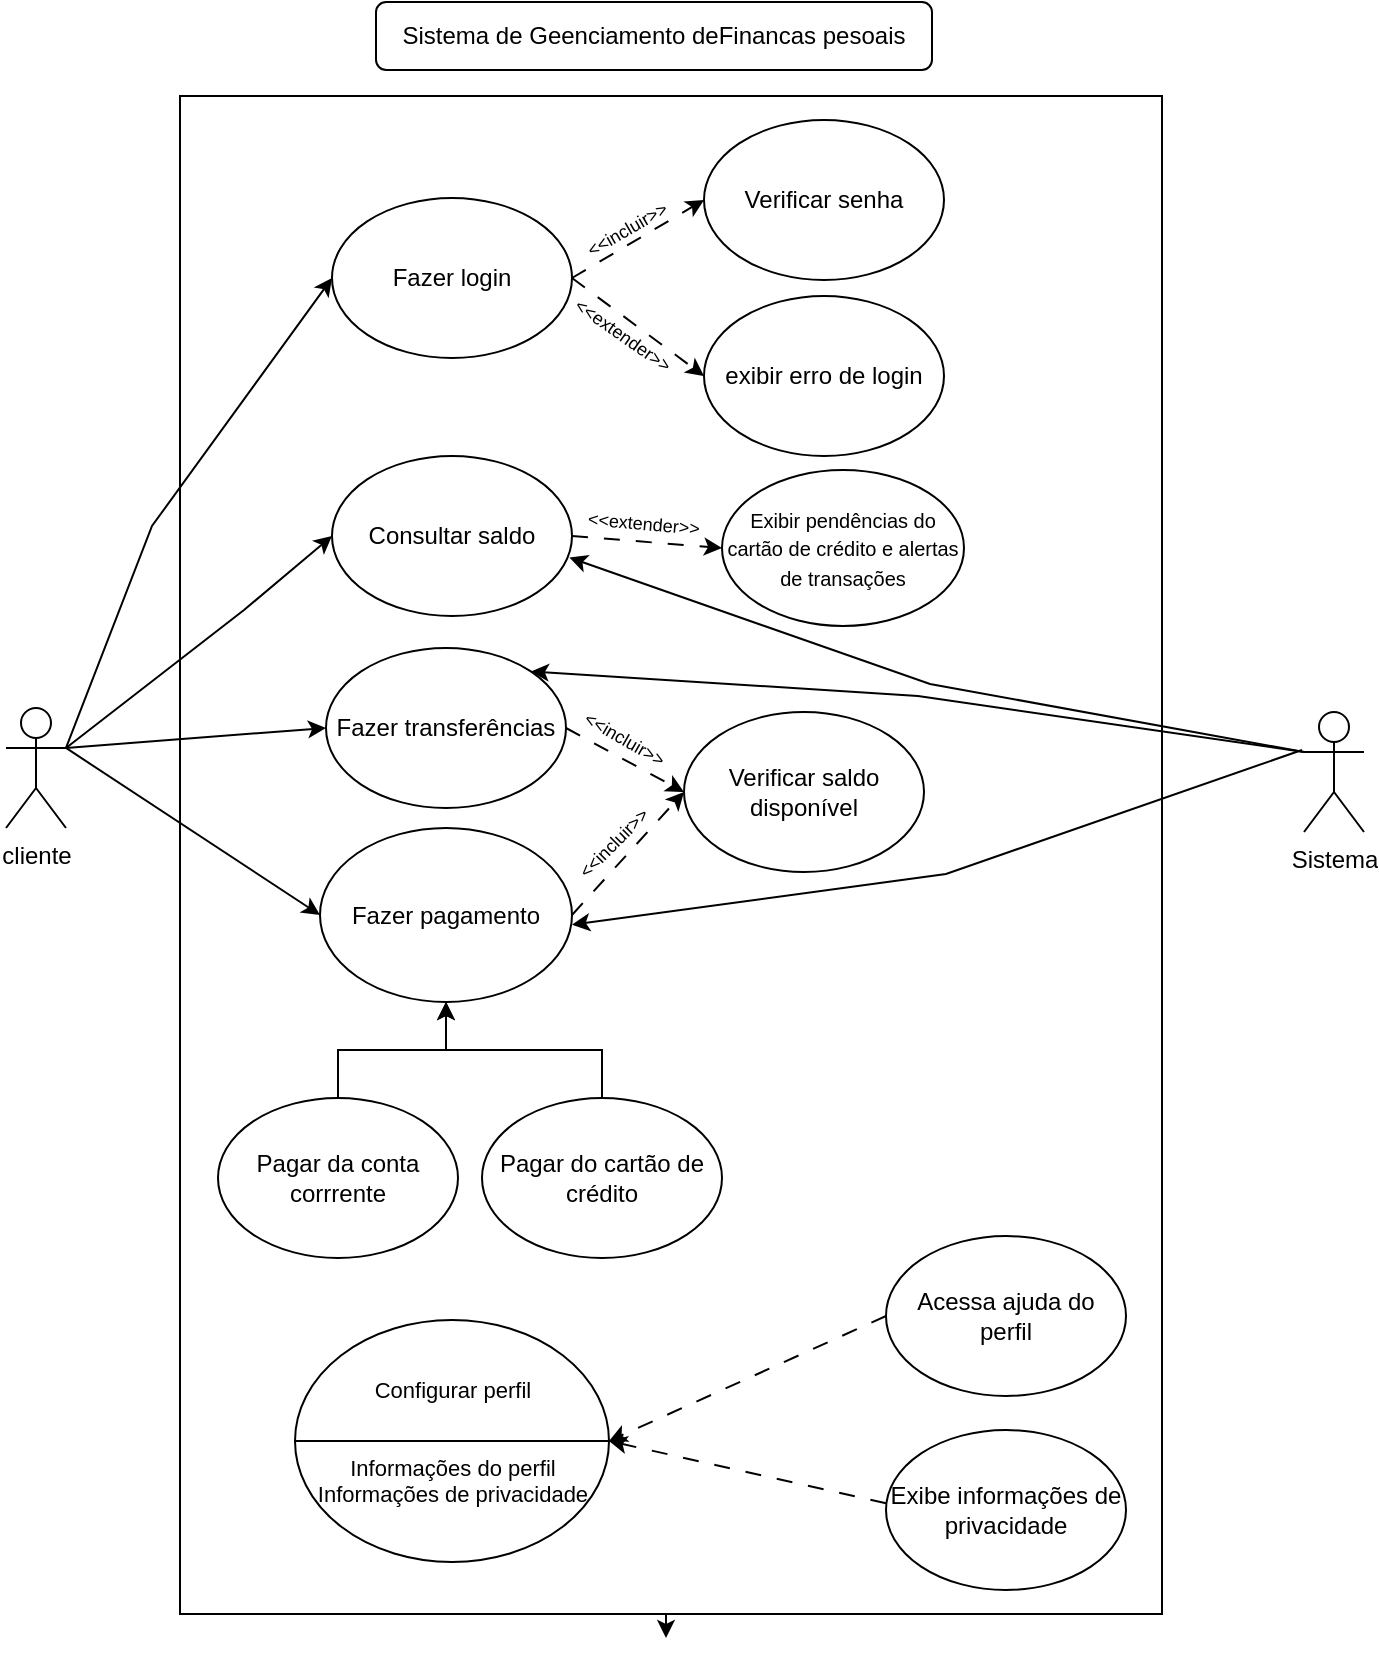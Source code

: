 <mxfile version="22.0.2" type="github">
  <diagram name="Page-1" id="4mHVYZyLnhP37JVIOnOW">
    <mxGraphModel dx="2629" dy="1048" grid="0" gridSize="10" guides="1" tooltips="1" connect="1" arrows="1" fold="1" page="0" pageScale="1" pageWidth="850" pageHeight="1100" math="0" shadow="0">
      <root>
        <mxCell id="0" />
        <mxCell id="1" parent="0" />
        <mxCell id="uMvzzYSh7ymHvS__3Q5s-1" value="&lt;div&gt;cliente&lt;/div&gt;&lt;div&gt;&lt;br&gt;&lt;/div&gt;" style="shape=umlActor;verticalLabelPosition=bottom;verticalAlign=top;html=1;outlineConnect=0;" vertex="1" parent="1">
          <mxGeometry x="-1132" y="212" width="30" height="60" as="geometry" />
        </mxCell>
        <mxCell id="uMvzzYSh7ymHvS__3Q5s-52" style="edgeStyle=orthogonalEdgeStyle;rounded=0;orthogonalLoop=1;jettySize=auto;html=1;exitX=0.5;exitY=1;exitDx=0;exitDy=0;" edge="1" parent="1" source="uMvzzYSh7ymHvS__3Q5s-3">
          <mxGeometry relative="1" as="geometry">
            <mxPoint x="-802" y="677" as="targetPoint" />
          </mxGeometry>
        </mxCell>
        <mxCell id="uMvzzYSh7ymHvS__3Q5s-3" value="" style="rounded=0;whiteSpace=wrap;html=1;" vertex="1" parent="1">
          <mxGeometry x="-1045" y="-94" width="491" height="759" as="geometry" />
        </mxCell>
        <mxCell id="uMvzzYSh7ymHvS__3Q5s-6" value="Fazer login" style="ellipse;whiteSpace=wrap;html=1;" vertex="1" parent="1">
          <mxGeometry x="-969" y="-43" width="120" height="80" as="geometry" />
        </mxCell>
        <mxCell id="uMvzzYSh7ymHvS__3Q5s-7" value="Verificar senha" style="ellipse;whiteSpace=wrap;html=1;" vertex="1" parent="1">
          <mxGeometry x="-783" y="-82" width="120" height="80" as="geometry" />
        </mxCell>
        <mxCell id="uMvzzYSh7ymHvS__3Q5s-8" value="exibir erro de login" style="ellipse;whiteSpace=wrap;html=1;" vertex="1" parent="1">
          <mxGeometry x="-783" y="6" width="120" height="80" as="geometry" />
        </mxCell>
        <mxCell id="uMvzzYSh7ymHvS__3Q5s-9" value="Fazer transferências" style="ellipse;whiteSpace=wrap;html=1;" vertex="1" parent="1">
          <mxGeometry x="-972" y="182" width="120" height="80" as="geometry" />
        </mxCell>
        <mxCell id="uMvzzYSh7ymHvS__3Q5s-10" value="Verificar saldo disponível" style="ellipse;whiteSpace=wrap;html=1;" vertex="1" parent="1">
          <mxGeometry x="-793" y="214" width="120" height="80" as="geometry" />
        </mxCell>
        <mxCell id="uMvzzYSh7ymHvS__3Q5s-11" value="&lt;div style=&quot;font-size: 11px;&quot;&gt;&lt;font style=&quot;font-size: 11px;&quot;&gt;Configurar perfil&lt;/font&gt;&lt;/div&gt;&lt;div style=&quot;font-size: 11px;&quot;&gt;&lt;font style=&quot;font-size: 11px;&quot;&gt;&lt;br&gt;&lt;/font&gt;&lt;/div&gt;&lt;div style=&quot;font-size: 11px;&quot;&gt;&lt;font style=&quot;font-size: 11px;&quot;&gt;&lt;br&gt;&lt;/font&gt;&lt;/div&gt;&lt;div style=&quot;font-size: 11px;&quot;&gt;&lt;font style=&quot;font-size: 11px;&quot;&gt;Informações do perfil&lt;/font&gt;&lt;/div&gt;&lt;div style=&quot;font-size: 11px;&quot;&gt;&lt;font style=&quot;font-size: 11px;&quot;&gt;Informações de privacidade&lt;font style=&quot;font-size: 11px;&quot;&gt;&lt;br&gt;&lt;/font&gt;&lt;/font&gt;&lt;/div&gt;" style="ellipse;whiteSpace=wrap;html=1;" vertex="1" parent="1">
          <mxGeometry x="-987.5" y="518" width="157" height="121" as="geometry" />
        </mxCell>
        <mxCell id="uMvzzYSh7ymHvS__3Q5s-42" value="" style="edgeStyle=orthogonalEdgeStyle;rounded=0;orthogonalLoop=1;jettySize=auto;html=1;" edge="1" parent="1" source="uMvzzYSh7ymHvS__3Q5s-12" target="uMvzzYSh7ymHvS__3Q5s-13">
          <mxGeometry relative="1" as="geometry" />
        </mxCell>
        <mxCell id="uMvzzYSh7ymHvS__3Q5s-12" value="Pagar da conta corrrente" style="ellipse;whiteSpace=wrap;html=1;" vertex="1" parent="1">
          <mxGeometry x="-1026" y="407" width="120" height="80" as="geometry" />
        </mxCell>
        <mxCell id="uMvzzYSh7ymHvS__3Q5s-13" value="Fazer pagamento" style="ellipse;whiteSpace=wrap;html=1;" vertex="1" parent="1">
          <mxGeometry x="-975" y="272" width="126" height="87" as="geometry" />
        </mxCell>
        <mxCell id="uMvzzYSh7ymHvS__3Q5s-14" value="Consultar saldo" style="ellipse;whiteSpace=wrap;html=1;" vertex="1" parent="1">
          <mxGeometry x="-969" y="86" width="120" height="80" as="geometry" />
        </mxCell>
        <mxCell id="uMvzzYSh7ymHvS__3Q5s-20" value="" style="endArrow=classic;html=1;rounded=0;exitX=1;exitY=0.5;exitDx=0;exitDy=0;entryX=0;entryY=0.5;entryDx=0;entryDy=0;dashed=1;dashPattern=8 8;" edge="1" parent="1" source="uMvzzYSh7ymHvS__3Q5s-6" target="uMvzzYSh7ymHvS__3Q5s-7">
          <mxGeometry width="50" height="50" relative="1" as="geometry">
            <mxPoint x="-838" y="-2" as="sourcePoint" />
            <mxPoint x="-788" y="-52" as="targetPoint" />
          </mxGeometry>
        </mxCell>
        <mxCell id="uMvzzYSh7ymHvS__3Q5s-21" value="" style="endArrow=classic;html=1;rounded=0;exitX=1;exitY=0.5;exitDx=0;exitDy=0;entryX=0;entryY=0.5;entryDx=0;entryDy=0;dashed=1;dashPattern=8 8;" edge="1" parent="1" source="uMvzzYSh7ymHvS__3Q5s-6" target="uMvzzYSh7ymHvS__3Q5s-8">
          <mxGeometry width="50" height="50" relative="1" as="geometry">
            <mxPoint x="-841" y="23" as="sourcePoint" />
            <mxPoint x="-775" y="-16" as="targetPoint" />
          </mxGeometry>
        </mxCell>
        <mxCell id="uMvzzYSh7ymHvS__3Q5s-22" value="&lt;font style=&quot;font-size: 9px;&quot;&gt;&amp;lt;&amp;lt;incluir&amp;gt;&amp;gt;&lt;/font&gt;" style="text;html=1;strokeColor=none;fillColor=none;align=center;verticalAlign=middle;whiteSpace=wrap;rounded=0;rotation=-30;" vertex="1" parent="1">
          <mxGeometry x="-847" y="-35" width="50" height="13" as="geometry" />
        </mxCell>
        <mxCell id="uMvzzYSh7ymHvS__3Q5s-24" value="&lt;font style=&quot;font-size: 9px;&quot;&gt;&amp;lt;&amp;lt;extender&amp;gt;&amp;gt;&lt;/font&gt;" style="text;html=1;strokeColor=none;fillColor=none;align=center;verticalAlign=middle;whiteSpace=wrap;rounded=0;rotation=35;" vertex="1" parent="1">
          <mxGeometry x="-848" y="20" width="50" height="10" as="geometry" />
        </mxCell>
        <mxCell id="uMvzzYSh7ymHvS__3Q5s-25" value="" style="endArrow=classic;html=1;rounded=0;entryX=0;entryY=0.5;entryDx=0;entryDy=0;exitX=1;exitY=0.333;exitDx=0;exitDy=0;exitPerimeter=0;" edge="1" parent="1" source="uMvzzYSh7ymHvS__3Q5s-1" target="uMvzzYSh7ymHvS__3Q5s-6">
          <mxGeometry width="50" height="50" relative="1" as="geometry">
            <mxPoint x="-1056" y="50" as="sourcePoint" />
            <mxPoint x="-1006" as="targetPoint" />
            <Array as="points">
              <mxPoint x="-1059" y="121" />
            </Array>
          </mxGeometry>
        </mxCell>
        <mxCell id="uMvzzYSh7ymHvS__3Q5s-26" value="" style="endArrow=classic;html=1;rounded=0;entryX=0;entryY=0.5;entryDx=0;entryDy=0;exitX=1;exitY=0.333;exitDx=0;exitDy=0;exitPerimeter=0;" edge="1" parent="1" source="uMvzzYSh7ymHvS__3Q5s-1" target="uMvzzYSh7ymHvS__3Q5s-14">
          <mxGeometry width="50" height="50" relative="1" as="geometry">
            <mxPoint x="-1058" y="237" as="sourcePoint" />
            <mxPoint x="-959" y="7" as="targetPoint" />
            <Array as="points">
              <mxPoint x="-1013" y="163" />
            </Array>
          </mxGeometry>
        </mxCell>
        <mxCell id="uMvzzYSh7ymHvS__3Q5s-27" value="" style="endArrow=classic;html=1;rounded=0;entryX=0;entryY=0.5;entryDx=0;entryDy=0;exitX=1;exitY=0.333;exitDx=0;exitDy=0;exitPerimeter=0;" edge="1" parent="1" source="uMvzzYSh7ymHvS__3Q5s-1" target="uMvzzYSh7ymHvS__3Q5s-9">
          <mxGeometry width="50" height="50" relative="1" as="geometry">
            <mxPoint x="-1048" y="247" as="sourcePoint" />
            <mxPoint x="-949" y="17" as="targetPoint" />
            <Array as="points" />
          </mxGeometry>
        </mxCell>
        <mxCell id="uMvzzYSh7ymHvS__3Q5s-28" value="" style="endArrow=classic;html=1;rounded=0;entryX=0;entryY=0.5;entryDx=0;entryDy=0;exitX=1;exitY=0.333;exitDx=0;exitDy=0;exitPerimeter=0;" edge="1" parent="1" source="uMvzzYSh7ymHvS__3Q5s-1" target="uMvzzYSh7ymHvS__3Q5s-13">
          <mxGeometry width="50" height="50" relative="1" as="geometry">
            <mxPoint x="-1058" y="237" as="sourcePoint" />
            <mxPoint x="-962" y="232" as="targetPoint" />
            <Array as="points" />
          </mxGeometry>
        </mxCell>
        <mxCell id="uMvzzYSh7ymHvS__3Q5s-30" value="" style="endArrow=classic;html=1;rounded=0;exitX=1;exitY=0.5;exitDx=0;exitDy=0;entryX=0;entryY=0.5;entryDx=0;entryDy=0;dashed=1;dashPattern=8 8;" edge="1" parent="1" source="uMvzzYSh7ymHvS__3Q5s-9" target="uMvzzYSh7ymHvS__3Q5s-10">
          <mxGeometry width="50" height="50" relative="1" as="geometry">
            <mxPoint x="-844" y="255" as="sourcePoint" />
            <mxPoint x="-794" y="205" as="targetPoint" />
          </mxGeometry>
        </mxCell>
        <mxCell id="uMvzzYSh7ymHvS__3Q5s-32" value="&lt;font style=&quot;font-size: 9px;&quot;&gt;&amp;lt;&amp;lt;incluir&amp;gt;&amp;gt;&lt;/font&gt;" style="text;html=1;strokeColor=none;fillColor=none;align=center;verticalAlign=middle;whiteSpace=wrap;rounded=0;rotation=30;" vertex="1" parent="1">
          <mxGeometry x="-847" y="220" width="50" height="13" as="geometry" />
        </mxCell>
        <mxCell id="uMvzzYSh7ymHvS__3Q5s-34" value="&lt;font style=&quot;font-size: 9px;&quot;&gt;&amp;lt;&amp;lt;incluir&amp;gt;&amp;gt;&lt;/font&gt;" style="text;html=1;strokeColor=none;fillColor=none;align=center;verticalAlign=middle;whiteSpace=wrap;rounded=0;rotation=-45;" vertex="1" parent="1">
          <mxGeometry x="-854" y="272" width="50" height="13" as="geometry" />
        </mxCell>
        <mxCell id="uMvzzYSh7ymHvS__3Q5s-37" value="" style="endArrow=classic;html=1;rounded=0;exitX=1;exitY=0.5;exitDx=0;exitDy=0;entryX=0;entryY=0.5;entryDx=0;entryDy=0;dashed=1;dashPattern=8 8;" edge="1" parent="1" source="uMvzzYSh7ymHvS__3Q5s-13" target="uMvzzYSh7ymHvS__3Q5s-10">
          <mxGeometry width="50" height="50" relative="1" as="geometry">
            <mxPoint x="-847" y="307" as="sourcePoint" />
            <mxPoint x="-788" y="339" as="targetPoint" />
          </mxGeometry>
        </mxCell>
        <mxCell id="uMvzzYSh7ymHvS__3Q5s-38" value="&lt;font style=&quot;font-size: 10px;&quot;&gt;Exibir pendências do cartão de crédito e alertas de transações&lt;font style=&quot;font-size: 10px;&quot;&gt;&lt;br&gt;&lt;/font&gt;&lt;/font&gt;" style="ellipse;whiteSpace=wrap;html=1;" vertex="1" parent="1">
          <mxGeometry x="-774" y="93" width="121" height="78" as="geometry" />
        </mxCell>
        <mxCell id="uMvzzYSh7ymHvS__3Q5s-39" value="" style="endArrow=classic;html=1;rounded=0;entryX=0;entryY=0.5;entryDx=0;entryDy=0;exitX=1;exitY=0.5;exitDx=0;exitDy=0;dashed=1;dashPattern=8 8;" edge="1" parent="1" source="uMvzzYSh7ymHvS__3Q5s-14" target="uMvzzYSh7ymHvS__3Q5s-38">
          <mxGeometry width="50" height="50" relative="1" as="geometry">
            <mxPoint x="-849" y="151" as="sourcePoint" />
            <mxPoint x="-799" y="101" as="targetPoint" />
          </mxGeometry>
        </mxCell>
        <mxCell id="uMvzzYSh7ymHvS__3Q5s-40" value="&lt;font style=&quot;font-size: 9px;&quot;&gt;&amp;lt;&amp;lt;extender&amp;gt;&amp;gt;&lt;/font&gt;" style="text;html=1;strokeColor=none;fillColor=none;align=center;verticalAlign=middle;whiteSpace=wrap;rounded=0;rotation=5;" vertex="1" parent="1">
          <mxGeometry x="-838" y="114" width="50" height="10" as="geometry" />
        </mxCell>
        <mxCell id="uMvzzYSh7ymHvS__3Q5s-41" value="Pagar do cartão de crédito" style="ellipse;whiteSpace=wrap;html=1;" vertex="1" parent="1">
          <mxGeometry x="-894" y="407" width="120" height="80" as="geometry" />
        </mxCell>
        <mxCell id="uMvzzYSh7ymHvS__3Q5s-44" value="" style="endArrow=none;html=1;rounded=0;entryX=1;entryY=0.5;entryDx=0;entryDy=0;exitX=0;exitY=0.5;exitDx=0;exitDy=0;" edge="1" parent="1" source="uMvzzYSh7ymHvS__3Q5s-11" target="uMvzzYSh7ymHvS__3Q5s-11">
          <mxGeometry width="50" height="50" relative="1" as="geometry">
            <mxPoint x="-1000" y="617.5" as="sourcePoint" />
            <mxPoint x="-950" y="567.5" as="targetPoint" />
          </mxGeometry>
        </mxCell>
        <mxCell id="uMvzzYSh7ymHvS__3Q5s-45" value="" style="endArrow=classic;html=1;rounded=0;entryX=0.5;entryY=1;entryDx=0;entryDy=0;exitX=0.5;exitY=0;exitDx=0;exitDy=0;" edge="1" parent="1" source="uMvzzYSh7ymHvS__3Q5s-41" target="uMvzzYSh7ymHvS__3Q5s-13">
          <mxGeometry width="50" height="50" relative="1" as="geometry">
            <mxPoint x="-909" y="417" as="sourcePoint" />
            <mxPoint x="-859" y="367" as="targetPoint" />
            <Array as="points">
              <mxPoint x="-834" y="383" />
              <mxPoint x="-912" y="383" />
            </Array>
          </mxGeometry>
        </mxCell>
        <mxCell id="uMvzzYSh7ymHvS__3Q5s-46" value="Acessa ajuda do perfil" style="ellipse;whiteSpace=wrap;html=1;" vertex="1" parent="1">
          <mxGeometry x="-692" y="476" width="120" height="80" as="geometry" />
        </mxCell>
        <mxCell id="uMvzzYSh7ymHvS__3Q5s-47" value="Exibe informações de privacidade" style="ellipse;whiteSpace=wrap;html=1;" vertex="1" parent="1">
          <mxGeometry x="-692" y="573" width="120" height="80" as="geometry" />
        </mxCell>
        <mxCell id="uMvzzYSh7ymHvS__3Q5s-48" value="" style="endArrow=classic;html=1;rounded=0;entryX=1;entryY=0.5;entryDx=0;entryDy=0;exitX=0;exitY=0.5;exitDx=0;exitDy=0;dashed=1;dashPattern=8 8;" edge="1" parent="1" source="uMvzzYSh7ymHvS__3Q5s-46" target="uMvzzYSh7ymHvS__3Q5s-11">
          <mxGeometry width="50" height="50" relative="1" as="geometry">
            <mxPoint x="-730.53" y="512" as="sourcePoint" />
            <mxPoint x="-735.469" y="613" as="targetPoint" />
          </mxGeometry>
        </mxCell>
        <mxCell id="uMvzzYSh7ymHvS__3Q5s-50" value="" style="endArrow=classic;html=1;rounded=0;entryX=1;entryY=0.5;entryDx=0;entryDy=0;exitX=0;exitY=0.458;exitDx=0;exitDy=0;exitPerimeter=0;dashed=1;dashPattern=8 8;" edge="1" parent="1" source="uMvzzYSh7ymHvS__3Q5s-47" target="uMvzzYSh7ymHvS__3Q5s-11">
          <mxGeometry width="50" height="50" relative="1" as="geometry">
            <mxPoint x="-689" y="563" as="sourcePoint" />
            <mxPoint x="-830" y="611" as="targetPoint" />
          </mxGeometry>
        </mxCell>
        <mxCell id="uMvzzYSh7ymHvS__3Q5s-51" style="edgeStyle=orthogonalEdgeStyle;rounded=0;orthogonalLoop=1;jettySize=auto;html=1;exitX=0.5;exitY=1;exitDx=0;exitDy=0;" edge="1" parent="1" source="uMvzzYSh7ymHvS__3Q5s-3" target="uMvzzYSh7ymHvS__3Q5s-3">
          <mxGeometry relative="1" as="geometry" />
        </mxCell>
        <mxCell id="uMvzzYSh7ymHvS__3Q5s-53" value="&lt;div&gt;Sistema&lt;/div&gt;&lt;div&gt;&lt;br&gt;&lt;/div&gt;" style="shape=umlActor;verticalLabelPosition=bottom;verticalAlign=top;html=1;outlineConnect=0;" vertex="1" parent="1">
          <mxGeometry x="-483" y="214" width="30" height="60" as="geometry" />
        </mxCell>
        <mxCell id="uMvzzYSh7ymHvS__3Q5s-55" value="" style="endArrow=classic;html=1;rounded=0;entryX=0.989;entryY=0.635;entryDx=0;entryDy=0;entryPerimeter=0;exitX=0;exitY=0.333;exitDx=0;exitDy=0;exitPerimeter=0;" edge="1" parent="1" source="uMvzzYSh7ymHvS__3Q5s-53" target="uMvzzYSh7ymHvS__3Q5s-14">
          <mxGeometry width="50" height="50" relative="1" as="geometry">
            <mxPoint x="-534" y="212" as="sourcePoint" />
            <mxPoint x="-398" y="150" as="targetPoint" />
            <Array as="points">
              <mxPoint x="-670" y="200" />
            </Array>
          </mxGeometry>
        </mxCell>
        <mxCell id="uMvzzYSh7ymHvS__3Q5s-57" value="" style="endArrow=classic;html=1;rounded=0;entryX=1;entryY=0;entryDx=0;entryDy=0;exitX=0;exitY=0.333;exitDx=0;exitDy=0;exitPerimeter=0;" edge="1" parent="1" source="uMvzzYSh7ymHvS__3Q5s-53" target="uMvzzYSh7ymHvS__3Q5s-9">
          <mxGeometry width="50" height="50" relative="1" as="geometry">
            <mxPoint x="-623" y="299" as="sourcePoint" />
            <mxPoint x="-573" y="249" as="targetPoint" />
            <Array as="points">
              <mxPoint x="-676" y="206" />
            </Array>
          </mxGeometry>
        </mxCell>
        <mxCell id="uMvzzYSh7ymHvS__3Q5s-58" value="" style="endArrow=classic;html=1;rounded=0;entryX=1;entryY=0.556;entryDx=0;entryDy=0;entryPerimeter=0;" edge="1" parent="1" target="uMvzzYSh7ymHvS__3Q5s-13">
          <mxGeometry width="50" height="50" relative="1" as="geometry">
            <mxPoint x="-484" y="233" as="sourcePoint" />
            <mxPoint x="-573" y="249" as="targetPoint" />
            <Array as="points">
              <mxPoint x="-662" y="295" />
            </Array>
          </mxGeometry>
        </mxCell>
        <mxCell id="uMvzzYSh7ymHvS__3Q5s-59" value="Sistema de Geenciamento deFinancas pesoais" style="rounded=1;whiteSpace=wrap;html=1;" vertex="1" parent="1">
          <mxGeometry x="-947" y="-141" width="278" height="34" as="geometry" />
        </mxCell>
      </root>
    </mxGraphModel>
  </diagram>
</mxfile>
